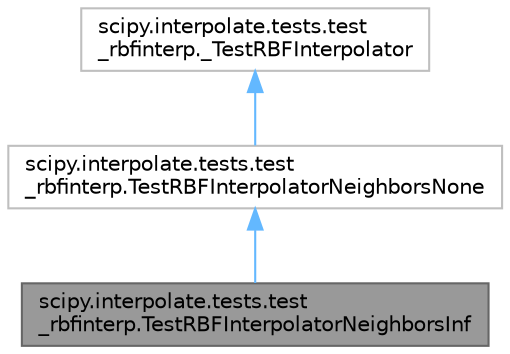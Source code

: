 digraph "scipy.interpolate.tests.test_rbfinterp.TestRBFInterpolatorNeighborsInf"
{
 // LATEX_PDF_SIZE
  bgcolor="transparent";
  edge [fontname=Helvetica,fontsize=10,labelfontname=Helvetica,labelfontsize=10];
  node [fontname=Helvetica,fontsize=10,shape=box,height=0.2,width=0.4];
  Node1 [id="Node000001",label="scipy.interpolate.tests.test\l_rbfinterp.TestRBFInterpolatorNeighborsInf",height=0.2,width=0.4,color="gray40", fillcolor="grey60", style="filled", fontcolor="black",tooltip=" "];
  Node2 -> Node1 [id="edge1_Node000001_Node000002",dir="back",color="steelblue1",style="solid",tooltip=" "];
  Node2 [id="Node000002",label="scipy.interpolate.tests.test\l_rbfinterp.TestRBFInterpolatorNeighborsNone",height=0.2,width=0.4,color="grey75", fillcolor="white", style="filled",URL="$d4/dfd/classscipy_1_1interpolate_1_1tests_1_1test__rbfinterp_1_1TestRBFInterpolatorNeighborsNone.html",tooltip=" "];
  Node3 -> Node2 [id="edge2_Node000002_Node000003",dir="back",color="steelblue1",style="solid",tooltip=" "];
  Node3 [id="Node000003",label="scipy.interpolate.tests.test\l_rbfinterp._TestRBFInterpolator",height=0.2,width=0.4,color="grey75", fillcolor="white", style="filled",URL="$df/de5/classscipy_1_1interpolate_1_1tests_1_1test__rbfinterp_1_1__TestRBFInterpolator.html",tooltip=" "];
}
